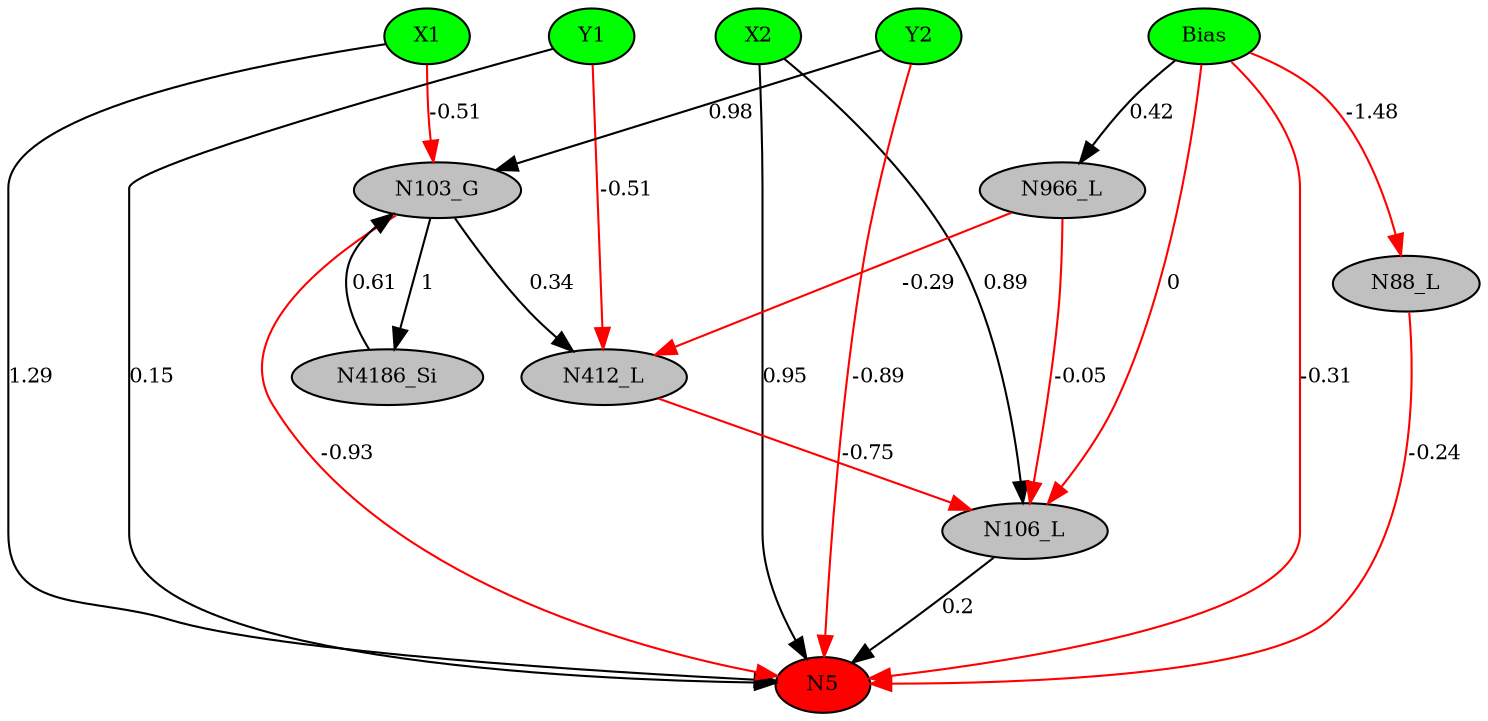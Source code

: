 digraph g { 
N0 [shape=ellipse, label=Bias,fontsize=10,height=0.1,width=0.1,style=filled,fillcolor=green]
N1[shape=ellipse label=X1,fontsize=10,height=0.1,width=0.1,style=filled,fillcolor=green]
N2[shape=ellipse label=Y1,fontsize=10,height=0.1,width=0.1,style=filled,fillcolor=green]
N3[shape=ellipse label=X2,fontsize=10,height=0.1,width=0.1,style=filled,fillcolor=green]
N4[shape=ellipse label=Y2,fontsize=10,height=0.1,width=0.1,style=filled,fillcolor=green]
N5[shape=ellipse,fontsize = 10, height = 0.1, width = 0.1, style = filled, fillcolor = red]
N88[shape=ellipse, label=N88_L,fontsize=10,height=0.1,width=0.1,style=filled,fillcolor=gray]
N103[shape=ellipse, label=N103_G,fontsize=10,height=0.1,width=0.1,style=filled,fillcolor=gray]
N106[shape=ellipse, label=N106_L,fontsize=10,height=0.1,width=0.1,style=filled,fillcolor=gray]
N412[shape=ellipse, label=N412_L,fontsize=10,height=0.1,width=0.1,style=filled,fillcolor=gray]
N966[shape=ellipse, label=N966_L,fontsize=10,height=0.1,width=0.1,style=filled,fillcolor=gray]
N4186[shape=ellipse, label=N4186_Si,fontsize=10,height=0.1,width=0.1,style=filled,fillcolor=gray]
N0 -> N5 [color=red] [arrowType=inv][ label=-0.31,fontsize=10]
N1 -> N5 [color=black] [ label=1.29,fontsize=10]
N2 -> N5 [color=black] [ label=0.15,fontsize=10]
N3 -> N5 [color=black] [ label=0.95,fontsize=10]
N4 -> N5 [color=red] [arrowType=inv][ label=-0.89,fontsize=10]
N0 -> N88 [color=red] [arrowType=inv][ label=-1.48,fontsize=10]
N88 -> N5 [color=red] [arrowType=inv][ label=-0.24,fontsize=10]
N4 -> N103 [color=black] [ label=0.98,fontsize=10]
N103 -> N5 [color=red] [arrowType=inv][ label=-0.93,fontsize=10]
N106 -> N5 [color=black] [ label=0.2,fontsize=10]
N1 -> N103 [color=red] [arrowType=inv][ label=-0.51,fontsize=10]
N0 -> N106 [color=red] [arrowType=inv][ label=0,fontsize=10]
N2 -> N412 [color=red] [arrowType=inv][ label=-0.51,fontsize=10]
N412 -> N106 [color=red] [arrowType=inv][ label=-0.75,fontsize=10]
N0 -> N966 [color=black] [ label=0.42,fontsize=10]
N966 -> N106 [color=red] [arrowType=inv][ label=-0.05,fontsize=10]
N966 -> N412 [color=red] [arrowType=inv][ label=-0.29,fontsize=10]
N3 -> N106 [color=black] [ label=0.89,fontsize=10]
N103 -> N412 [color=black] [ label=0.34,fontsize=10]
N103 -> N4186 [color=black] [ label=1,fontsize=10]
N4186 -> N103 [color=black] [ label=0.61,fontsize=10]
 { rank=same; 
N5
 } 
 { rank=same; 
N1 ->N2 ->N3 ->N4 ->N0 [style=invis]
 } 
}

